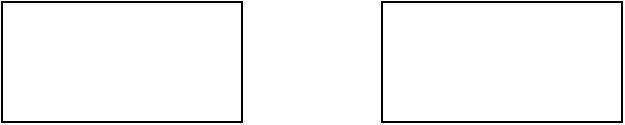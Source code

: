 <mxfile version="20.6.0" type="device"><diagram id="reOBzP5pfzMBlnATwjjv" name="第 1 页"><mxGraphModel dx="1395" dy="2014" grid="1" gridSize="10" guides="1" tooltips="1" connect="1" arrows="1" fold="1" page="1" pageScale="1" pageWidth="827" pageHeight="1169" math="0" shadow="0"><root><mxCell id="0"/><mxCell id="1" parent="0"/><mxCell id="-FeAVnxKtS8yt_5bLpzN-1" value="" style="rounded=0;whiteSpace=wrap;html=1;" vertex="1" parent="1"><mxGeometry x="250" y="-640" width="120" height="60" as="geometry"/></mxCell><mxCell id="-FeAVnxKtS8yt_5bLpzN-2" value="" style="rounded=0;whiteSpace=wrap;html=1;" vertex="1" parent="1"><mxGeometry x="440" y="-640" width="120" height="60" as="geometry"/></mxCell></root></mxGraphModel></diagram></mxfile>